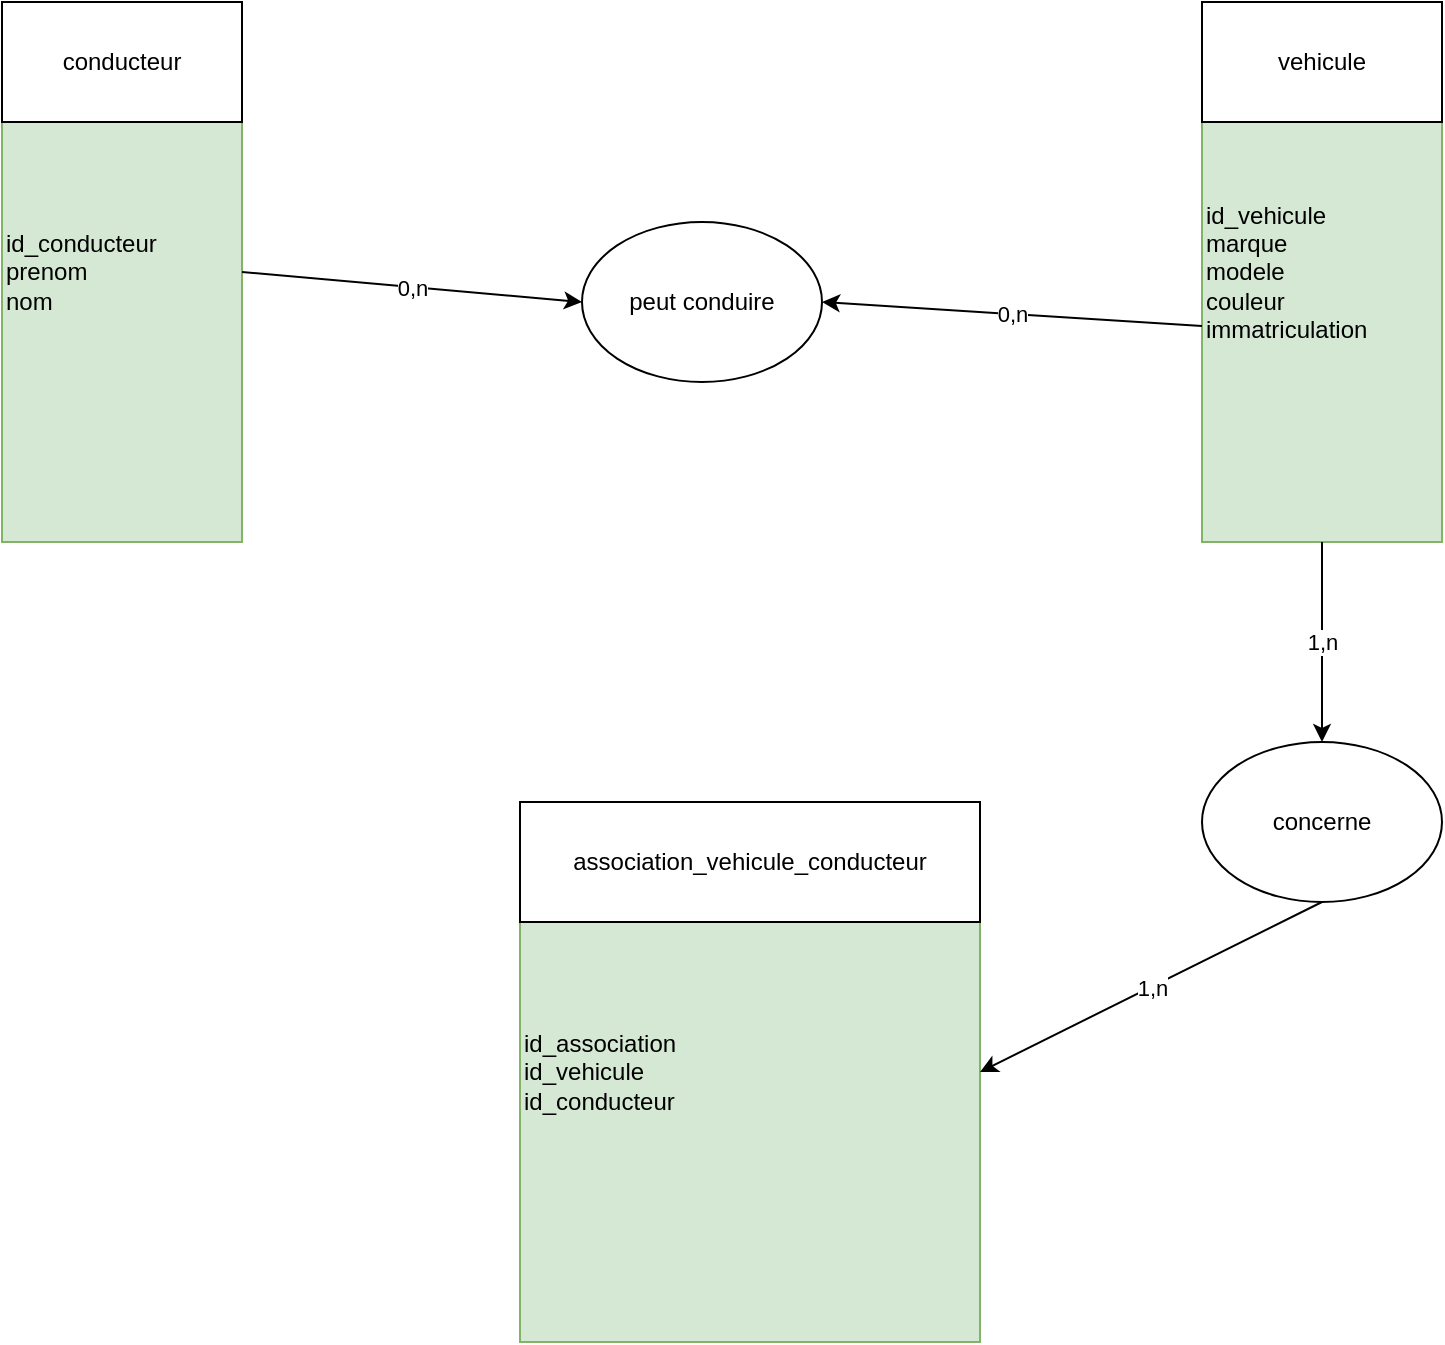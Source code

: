 <mxfile version="20.4.0" type="github">
  <diagram id="rXGdTFnwOXh6O6qmDT12" name="Page-1">
    <mxGraphModel dx="1422" dy="777" grid="1" gridSize="10" guides="1" tooltips="1" connect="1" arrows="1" fold="1" page="1" pageScale="1" pageWidth="827" pageHeight="1169" math="0" shadow="0">
      <root>
        <mxCell id="0" />
        <mxCell id="1" parent="0" />
        <mxCell id="ltqqr3VrsOdMrt5kDbMS-2" value="id_conducteur&lt;br&gt;prenom&lt;br&gt;nom" style="rounded=0;whiteSpace=wrap;html=1;fillColor=#d5e8d4;strokeColor=#82b366;align=left;" vertex="1" parent="1">
          <mxGeometry x="40" y="80" width="120" height="270" as="geometry" />
        </mxCell>
        <mxCell id="ltqqr3VrsOdMrt5kDbMS-3" value="conducteur" style="whiteSpace=wrap;html=1;" vertex="1" parent="1">
          <mxGeometry x="40" y="80" width="120" height="60" as="geometry" />
        </mxCell>
        <mxCell id="ltqqr3VrsOdMrt5kDbMS-4" value="id_vehicule&lt;br&gt;marque&lt;br&gt;modele&lt;br&gt;couleur&lt;br&gt;immatriculation&lt;br&gt;" style="rounded=0;whiteSpace=wrap;html=1;fillColor=#d5e8d4;strokeColor=#82b366;align=left;" vertex="1" parent="1">
          <mxGeometry x="640" y="80" width="120" height="270" as="geometry" />
        </mxCell>
        <mxCell id="ltqqr3VrsOdMrt5kDbMS-5" value="vehicule" style="whiteSpace=wrap;html=1;" vertex="1" parent="1">
          <mxGeometry x="640" y="80" width="120" height="60" as="geometry" />
        </mxCell>
        <mxCell id="ltqqr3VrsOdMrt5kDbMS-6" value="id_association&lt;br&gt;id_vehicule&lt;br&gt;id_conducteur" style="rounded=0;whiteSpace=wrap;html=1;fillColor=#d5e8d4;strokeColor=#82b366;align=left;" vertex="1" parent="1">
          <mxGeometry x="299" y="480" width="230" height="270" as="geometry" />
        </mxCell>
        <mxCell id="ltqqr3VrsOdMrt5kDbMS-7" value="association_vehicule_conducteur" style="whiteSpace=wrap;html=1;" vertex="1" parent="1">
          <mxGeometry x="299" y="480" width="230" height="60" as="geometry" />
        </mxCell>
        <mxCell id="ltqqr3VrsOdMrt5kDbMS-12" value="peut conduire" style="ellipse;whiteSpace=wrap;html=1;" vertex="1" parent="1">
          <mxGeometry x="330" y="190" width="120" height="80" as="geometry" />
        </mxCell>
        <mxCell id="ltqqr3VrsOdMrt5kDbMS-13" value="0,n&lt;br&gt;" style="endArrow=classic;html=1;rounded=0;entryX=0;entryY=0.5;entryDx=0;entryDy=0;exitX=1;exitY=0.5;exitDx=0;exitDy=0;" edge="1" parent="1" source="ltqqr3VrsOdMrt5kDbMS-2" target="ltqqr3VrsOdMrt5kDbMS-12">
          <mxGeometry relative="1" as="geometry">
            <mxPoint x="330" y="440" as="sourcePoint" />
            <mxPoint x="490" y="440" as="targetPoint" />
          </mxGeometry>
        </mxCell>
        <mxCell id="ltqqr3VrsOdMrt5kDbMS-14" value="0,n" style="edgeLabel;resizable=0;html=1;align=center;verticalAlign=middle;rotation=0;" connectable="0" vertex="1" parent="ltqqr3VrsOdMrt5kDbMS-13">
          <mxGeometry relative="1" as="geometry" />
        </mxCell>
        <mxCell id="ltqqr3VrsOdMrt5kDbMS-17" value="" style="endArrow=classic;html=1;rounded=0;entryX=1;entryY=0.5;entryDx=0;entryDy=0;exitX=0;exitY=0.6;exitDx=0;exitDy=0;exitPerimeter=0;" edge="1" parent="1" source="ltqqr3VrsOdMrt5kDbMS-4" target="ltqqr3VrsOdMrt5kDbMS-12">
          <mxGeometry relative="1" as="geometry">
            <mxPoint x="330" y="440" as="sourcePoint" />
            <mxPoint x="490" y="440" as="targetPoint" />
          </mxGeometry>
        </mxCell>
        <mxCell id="ltqqr3VrsOdMrt5kDbMS-18" value="0,n" style="edgeLabel;resizable=0;html=1;align=center;verticalAlign=middle;" connectable="0" vertex="1" parent="ltqqr3VrsOdMrt5kDbMS-17">
          <mxGeometry relative="1" as="geometry" />
        </mxCell>
        <mxCell id="ltqqr3VrsOdMrt5kDbMS-21" value="concerne" style="ellipse;whiteSpace=wrap;html=1;" vertex="1" parent="1">
          <mxGeometry x="640" y="450" width="120" height="80" as="geometry" />
        </mxCell>
        <mxCell id="ltqqr3VrsOdMrt5kDbMS-22" value="" style="endArrow=classic;html=1;rounded=0;exitX=0.5;exitY=1;exitDx=0;exitDy=0;entryX=0.5;entryY=0;entryDx=0;entryDy=0;" edge="1" parent="1" source="ltqqr3VrsOdMrt5kDbMS-4" target="ltqqr3VrsOdMrt5kDbMS-21">
          <mxGeometry relative="1" as="geometry">
            <mxPoint x="650" y="380" as="sourcePoint" />
            <mxPoint x="750" y="380" as="targetPoint" />
          </mxGeometry>
        </mxCell>
        <mxCell id="ltqqr3VrsOdMrt5kDbMS-23" value="1,n" style="edgeLabel;resizable=0;html=1;align=center;verticalAlign=middle;" connectable="0" vertex="1" parent="ltqqr3VrsOdMrt5kDbMS-22">
          <mxGeometry relative="1" as="geometry" />
        </mxCell>
        <mxCell id="ltqqr3VrsOdMrt5kDbMS-24" value="" style="endArrow=classic;html=1;rounded=0;exitX=0.5;exitY=1;exitDx=0;exitDy=0;entryX=1;entryY=0.5;entryDx=0;entryDy=0;" edge="1" parent="1" source="ltqqr3VrsOdMrt5kDbMS-21" target="ltqqr3VrsOdMrt5kDbMS-6">
          <mxGeometry relative="1" as="geometry">
            <mxPoint x="610" y="560" as="sourcePoint" />
            <mxPoint x="710" y="560" as="targetPoint" />
          </mxGeometry>
        </mxCell>
        <mxCell id="ltqqr3VrsOdMrt5kDbMS-25" value="1,n" style="edgeLabel;resizable=0;html=1;align=center;verticalAlign=middle;" connectable="0" vertex="1" parent="ltqqr3VrsOdMrt5kDbMS-24">
          <mxGeometry relative="1" as="geometry" />
        </mxCell>
      </root>
    </mxGraphModel>
  </diagram>
</mxfile>
